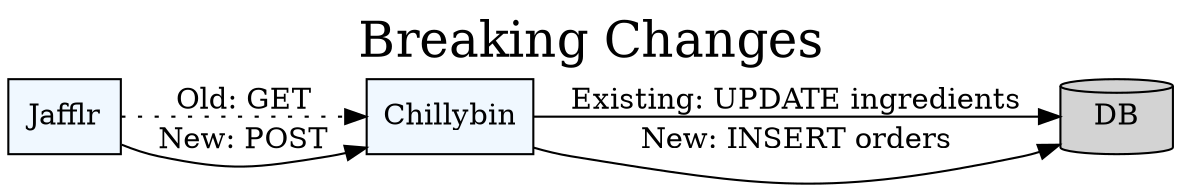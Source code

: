 digraph G {
  rankdir=LR;
  label="Breaking Changes";

  node[style=filled];
  Jafflr[label="Jafflr",fillcolor="aliceblue",shape=box];
  Chillybin[label="Chillybin",fillcolor="aliceblue",shape=box];

  node[shape=cylinder,illcolor="#fee8e7",style=filled];
  DB[label="DB"];

  Jafflr -> Chillybin [label="Old: GET", style=dotted];
  Jafflr -> Chillybin [label="New: POST"];
  Chillybin -> DB[label="Existing: UPDATE ingredients"];
  Chillybin -> DB[label="New: INSERT orders"];

  labelloc=t;
  fontsize=24;
}
